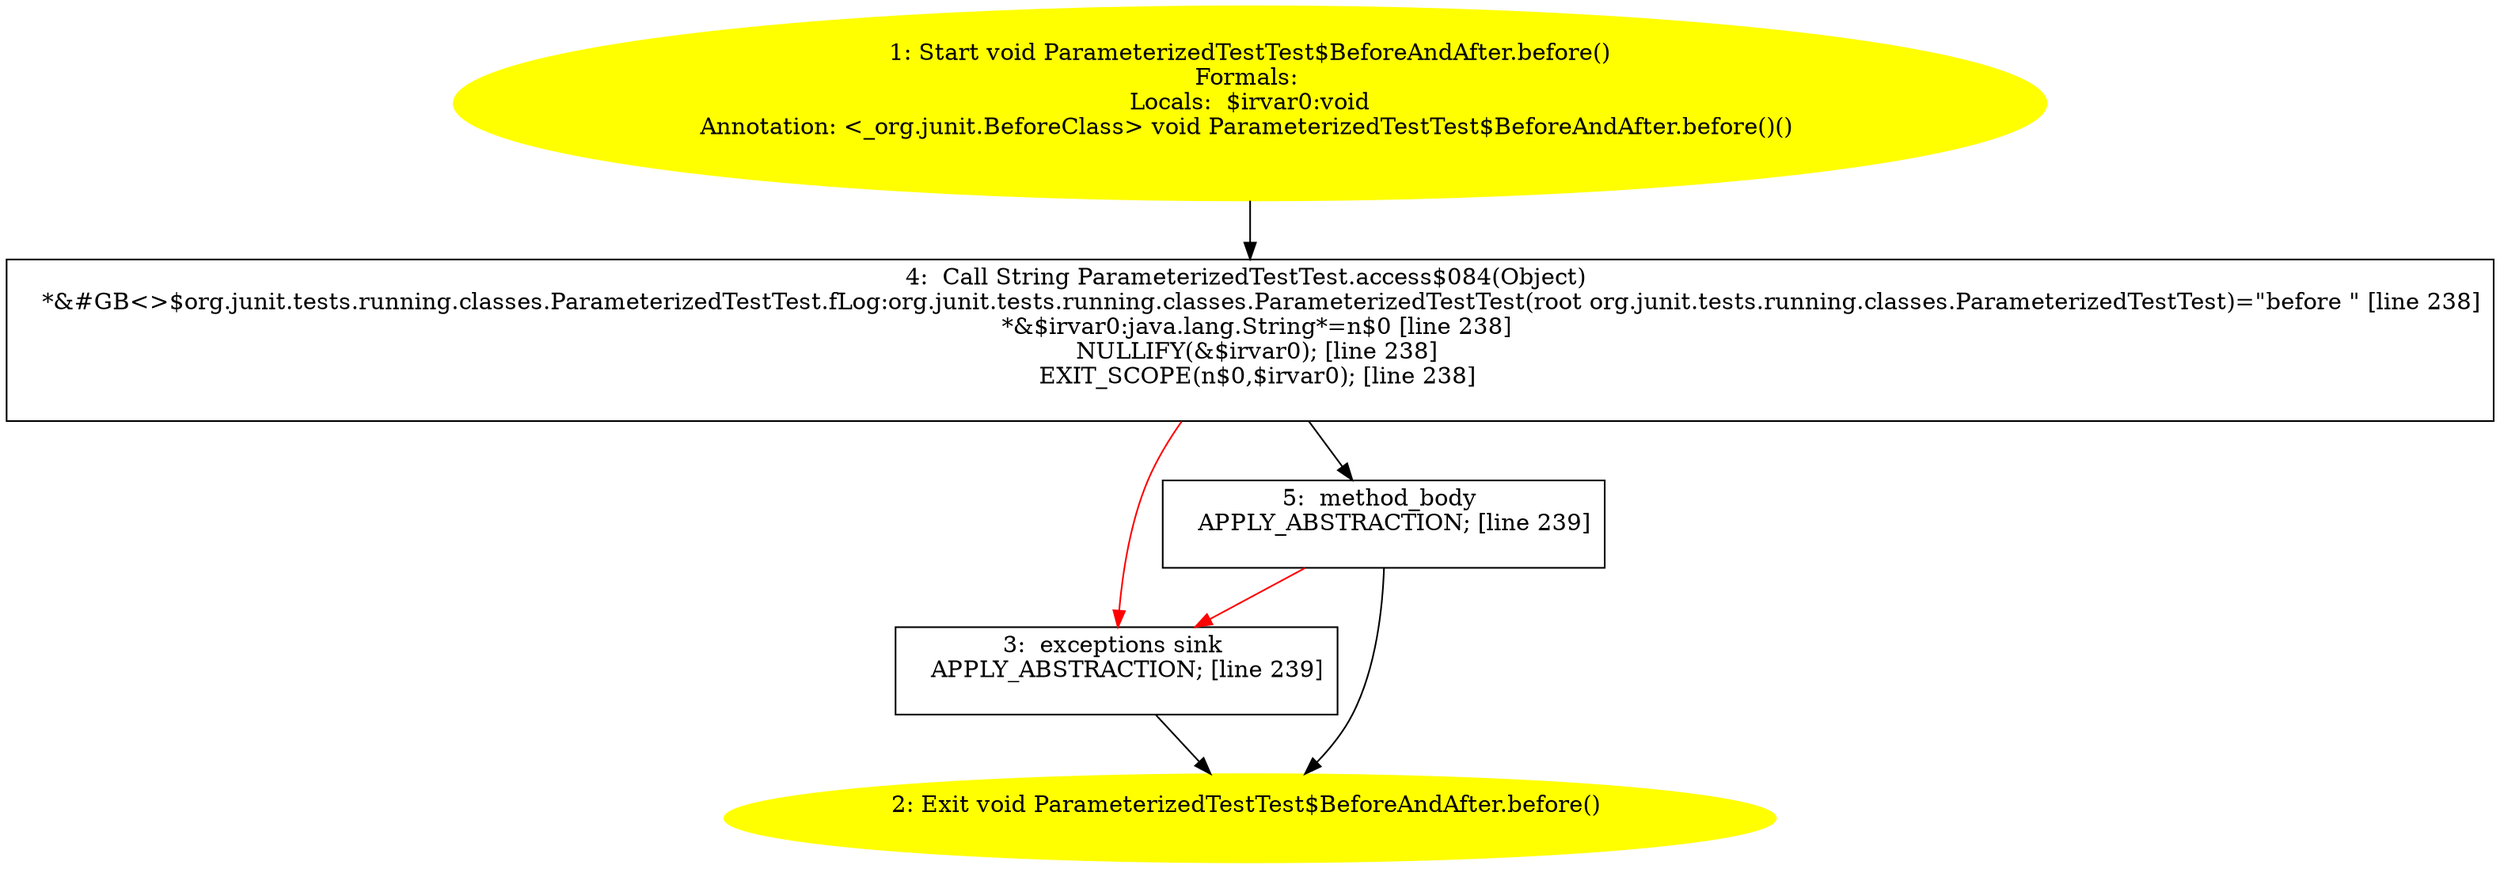 /* @generated */
digraph cfg {
"org.junit.tests.running.classes.ParameterizedTestTest$BeforeAndAfter.before():void.5b5b8e0dc6cf4166925752c39f4703e9_1" [label="1: Start void ParameterizedTestTest$BeforeAndAfter.before()\nFormals: \nLocals:  $irvar0:void\nAnnotation: <_org.junit.BeforeClass> void ParameterizedTestTest$BeforeAndAfter.before()() \n  " color=yellow style=filled]
	

	 "org.junit.tests.running.classes.ParameterizedTestTest$BeforeAndAfter.before():void.5b5b8e0dc6cf4166925752c39f4703e9_1" -> "org.junit.tests.running.classes.ParameterizedTestTest$BeforeAndAfter.before():void.5b5b8e0dc6cf4166925752c39f4703e9_4" ;
"org.junit.tests.running.classes.ParameterizedTestTest$BeforeAndAfter.before():void.5b5b8e0dc6cf4166925752c39f4703e9_2" [label="2: Exit void ParameterizedTestTest$BeforeAndAfter.before() \n  " color=yellow style=filled]
	

"org.junit.tests.running.classes.ParameterizedTestTest$BeforeAndAfter.before():void.5b5b8e0dc6cf4166925752c39f4703e9_3" [label="3:  exceptions sink \n   APPLY_ABSTRACTION; [line 239]\n " shape="box"]
	

	 "org.junit.tests.running.classes.ParameterizedTestTest$BeforeAndAfter.before():void.5b5b8e0dc6cf4166925752c39f4703e9_3" -> "org.junit.tests.running.classes.ParameterizedTestTest$BeforeAndAfter.before():void.5b5b8e0dc6cf4166925752c39f4703e9_2" ;
"org.junit.tests.running.classes.ParameterizedTestTest$BeforeAndAfter.before():void.5b5b8e0dc6cf4166925752c39f4703e9_4" [label="4:  Call String ParameterizedTestTest.access$084(Object) \n   *&#GB<>$org.junit.tests.running.classes.ParameterizedTestTest.fLog:org.junit.tests.running.classes.ParameterizedTestTest(root org.junit.tests.running.classes.ParameterizedTestTest)=\"before \" [line 238]\n  *&$irvar0:java.lang.String*=n$0 [line 238]\n  NULLIFY(&$irvar0); [line 238]\n  EXIT_SCOPE(n$0,$irvar0); [line 238]\n " shape="box"]
	

	 "org.junit.tests.running.classes.ParameterizedTestTest$BeforeAndAfter.before():void.5b5b8e0dc6cf4166925752c39f4703e9_4" -> "org.junit.tests.running.classes.ParameterizedTestTest$BeforeAndAfter.before():void.5b5b8e0dc6cf4166925752c39f4703e9_5" ;
	 "org.junit.tests.running.classes.ParameterizedTestTest$BeforeAndAfter.before():void.5b5b8e0dc6cf4166925752c39f4703e9_4" -> "org.junit.tests.running.classes.ParameterizedTestTest$BeforeAndAfter.before():void.5b5b8e0dc6cf4166925752c39f4703e9_3" [color="red" ];
"org.junit.tests.running.classes.ParameterizedTestTest$BeforeAndAfter.before():void.5b5b8e0dc6cf4166925752c39f4703e9_5" [label="5:  method_body \n   APPLY_ABSTRACTION; [line 239]\n " shape="box"]
	

	 "org.junit.tests.running.classes.ParameterizedTestTest$BeforeAndAfter.before():void.5b5b8e0dc6cf4166925752c39f4703e9_5" -> "org.junit.tests.running.classes.ParameterizedTestTest$BeforeAndAfter.before():void.5b5b8e0dc6cf4166925752c39f4703e9_2" ;
	 "org.junit.tests.running.classes.ParameterizedTestTest$BeforeAndAfter.before():void.5b5b8e0dc6cf4166925752c39f4703e9_5" -> "org.junit.tests.running.classes.ParameterizedTestTest$BeforeAndAfter.before():void.5b5b8e0dc6cf4166925752c39f4703e9_3" [color="red" ];
}
